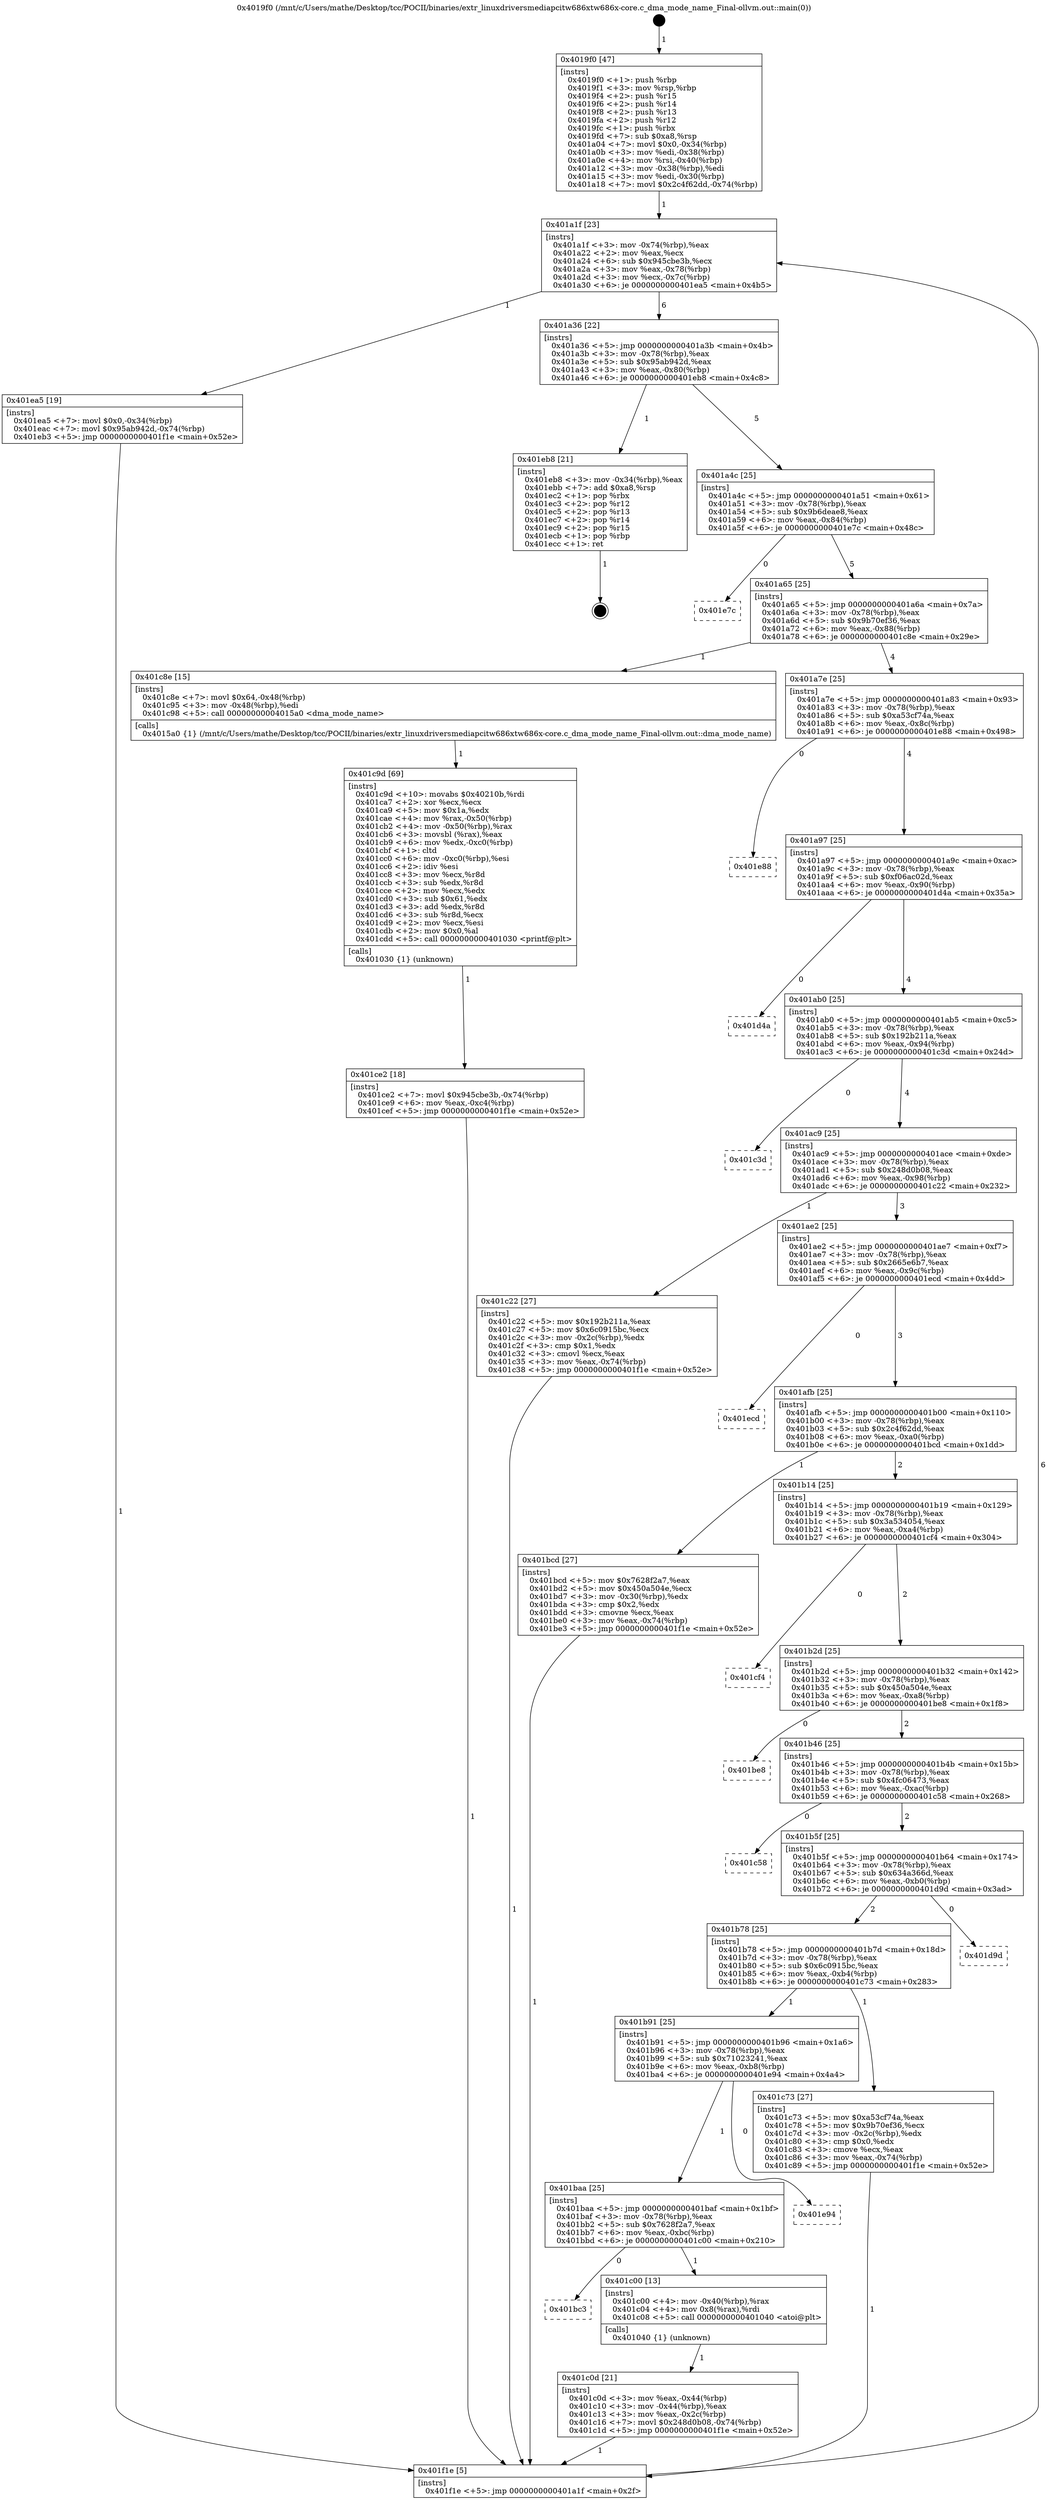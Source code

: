 digraph "0x4019f0" {
  label = "0x4019f0 (/mnt/c/Users/mathe/Desktop/tcc/POCII/binaries/extr_linuxdriversmediapcitw686xtw686x-core.c_dma_mode_name_Final-ollvm.out::main(0))"
  labelloc = "t"
  node[shape=record]

  Entry [label="",width=0.3,height=0.3,shape=circle,fillcolor=black,style=filled]
  "0x401a1f" [label="{
     0x401a1f [23]\l
     | [instrs]\l
     &nbsp;&nbsp;0x401a1f \<+3\>: mov -0x74(%rbp),%eax\l
     &nbsp;&nbsp;0x401a22 \<+2\>: mov %eax,%ecx\l
     &nbsp;&nbsp;0x401a24 \<+6\>: sub $0x945cbe3b,%ecx\l
     &nbsp;&nbsp;0x401a2a \<+3\>: mov %eax,-0x78(%rbp)\l
     &nbsp;&nbsp;0x401a2d \<+3\>: mov %ecx,-0x7c(%rbp)\l
     &nbsp;&nbsp;0x401a30 \<+6\>: je 0000000000401ea5 \<main+0x4b5\>\l
  }"]
  "0x401ea5" [label="{
     0x401ea5 [19]\l
     | [instrs]\l
     &nbsp;&nbsp;0x401ea5 \<+7\>: movl $0x0,-0x34(%rbp)\l
     &nbsp;&nbsp;0x401eac \<+7\>: movl $0x95ab942d,-0x74(%rbp)\l
     &nbsp;&nbsp;0x401eb3 \<+5\>: jmp 0000000000401f1e \<main+0x52e\>\l
  }"]
  "0x401a36" [label="{
     0x401a36 [22]\l
     | [instrs]\l
     &nbsp;&nbsp;0x401a36 \<+5\>: jmp 0000000000401a3b \<main+0x4b\>\l
     &nbsp;&nbsp;0x401a3b \<+3\>: mov -0x78(%rbp),%eax\l
     &nbsp;&nbsp;0x401a3e \<+5\>: sub $0x95ab942d,%eax\l
     &nbsp;&nbsp;0x401a43 \<+3\>: mov %eax,-0x80(%rbp)\l
     &nbsp;&nbsp;0x401a46 \<+6\>: je 0000000000401eb8 \<main+0x4c8\>\l
  }"]
  Exit [label="",width=0.3,height=0.3,shape=circle,fillcolor=black,style=filled,peripheries=2]
  "0x401eb8" [label="{
     0x401eb8 [21]\l
     | [instrs]\l
     &nbsp;&nbsp;0x401eb8 \<+3\>: mov -0x34(%rbp),%eax\l
     &nbsp;&nbsp;0x401ebb \<+7\>: add $0xa8,%rsp\l
     &nbsp;&nbsp;0x401ec2 \<+1\>: pop %rbx\l
     &nbsp;&nbsp;0x401ec3 \<+2\>: pop %r12\l
     &nbsp;&nbsp;0x401ec5 \<+2\>: pop %r13\l
     &nbsp;&nbsp;0x401ec7 \<+2\>: pop %r14\l
     &nbsp;&nbsp;0x401ec9 \<+2\>: pop %r15\l
     &nbsp;&nbsp;0x401ecb \<+1\>: pop %rbp\l
     &nbsp;&nbsp;0x401ecc \<+1\>: ret\l
  }"]
  "0x401a4c" [label="{
     0x401a4c [25]\l
     | [instrs]\l
     &nbsp;&nbsp;0x401a4c \<+5\>: jmp 0000000000401a51 \<main+0x61\>\l
     &nbsp;&nbsp;0x401a51 \<+3\>: mov -0x78(%rbp),%eax\l
     &nbsp;&nbsp;0x401a54 \<+5\>: sub $0x9b6deae8,%eax\l
     &nbsp;&nbsp;0x401a59 \<+6\>: mov %eax,-0x84(%rbp)\l
     &nbsp;&nbsp;0x401a5f \<+6\>: je 0000000000401e7c \<main+0x48c\>\l
  }"]
  "0x401ce2" [label="{
     0x401ce2 [18]\l
     | [instrs]\l
     &nbsp;&nbsp;0x401ce2 \<+7\>: movl $0x945cbe3b,-0x74(%rbp)\l
     &nbsp;&nbsp;0x401ce9 \<+6\>: mov %eax,-0xc4(%rbp)\l
     &nbsp;&nbsp;0x401cef \<+5\>: jmp 0000000000401f1e \<main+0x52e\>\l
  }"]
  "0x401e7c" [label="{
     0x401e7c\l
  }", style=dashed]
  "0x401a65" [label="{
     0x401a65 [25]\l
     | [instrs]\l
     &nbsp;&nbsp;0x401a65 \<+5\>: jmp 0000000000401a6a \<main+0x7a\>\l
     &nbsp;&nbsp;0x401a6a \<+3\>: mov -0x78(%rbp),%eax\l
     &nbsp;&nbsp;0x401a6d \<+5\>: sub $0x9b70ef36,%eax\l
     &nbsp;&nbsp;0x401a72 \<+6\>: mov %eax,-0x88(%rbp)\l
     &nbsp;&nbsp;0x401a78 \<+6\>: je 0000000000401c8e \<main+0x29e\>\l
  }"]
  "0x401c9d" [label="{
     0x401c9d [69]\l
     | [instrs]\l
     &nbsp;&nbsp;0x401c9d \<+10\>: movabs $0x40210b,%rdi\l
     &nbsp;&nbsp;0x401ca7 \<+2\>: xor %ecx,%ecx\l
     &nbsp;&nbsp;0x401ca9 \<+5\>: mov $0x1a,%edx\l
     &nbsp;&nbsp;0x401cae \<+4\>: mov %rax,-0x50(%rbp)\l
     &nbsp;&nbsp;0x401cb2 \<+4\>: mov -0x50(%rbp),%rax\l
     &nbsp;&nbsp;0x401cb6 \<+3\>: movsbl (%rax),%eax\l
     &nbsp;&nbsp;0x401cb9 \<+6\>: mov %edx,-0xc0(%rbp)\l
     &nbsp;&nbsp;0x401cbf \<+1\>: cltd\l
     &nbsp;&nbsp;0x401cc0 \<+6\>: mov -0xc0(%rbp),%esi\l
     &nbsp;&nbsp;0x401cc6 \<+2\>: idiv %esi\l
     &nbsp;&nbsp;0x401cc8 \<+3\>: mov %ecx,%r8d\l
     &nbsp;&nbsp;0x401ccb \<+3\>: sub %edx,%r8d\l
     &nbsp;&nbsp;0x401cce \<+2\>: mov %ecx,%edx\l
     &nbsp;&nbsp;0x401cd0 \<+3\>: sub $0x61,%edx\l
     &nbsp;&nbsp;0x401cd3 \<+3\>: add %edx,%r8d\l
     &nbsp;&nbsp;0x401cd6 \<+3\>: sub %r8d,%ecx\l
     &nbsp;&nbsp;0x401cd9 \<+2\>: mov %ecx,%esi\l
     &nbsp;&nbsp;0x401cdb \<+2\>: mov $0x0,%al\l
     &nbsp;&nbsp;0x401cdd \<+5\>: call 0000000000401030 \<printf@plt\>\l
     | [calls]\l
     &nbsp;&nbsp;0x401030 \{1\} (unknown)\l
  }"]
  "0x401c8e" [label="{
     0x401c8e [15]\l
     | [instrs]\l
     &nbsp;&nbsp;0x401c8e \<+7\>: movl $0x64,-0x48(%rbp)\l
     &nbsp;&nbsp;0x401c95 \<+3\>: mov -0x48(%rbp),%edi\l
     &nbsp;&nbsp;0x401c98 \<+5\>: call 00000000004015a0 \<dma_mode_name\>\l
     | [calls]\l
     &nbsp;&nbsp;0x4015a0 \{1\} (/mnt/c/Users/mathe/Desktop/tcc/POCII/binaries/extr_linuxdriversmediapcitw686xtw686x-core.c_dma_mode_name_Final-ollvm.out::dma_mode_name)\l
  }"]
  "0x401a7e" [label="{
     0x401a7e [25]\l
     | [instrs]\l
     &nbsp;&nbsp;0x401a7e \<+5\>: jmp 0000000000401a83 \<main+0x93\>\l
     &nbsp;&nbsp;0x401a83 \<+3\>: mov -0x78(%rbp),%eax\l
     &nbsp;&nbsp;0x401a86 \<+5\>: sub $0xa53cf74a,%eax\l
     &nbsp;&nbsp;0x401a8b \<+6\>: mov %eax,-0x8c(%rbp)\l
     &nbsp;&nbsp;0x401a91 \<+6\>: je 0000000000401e88 \<main+0x498\>\l
  }"]
  "0x401c0d" [label="{
     0x401c0d [21]\l
     | [instrs]\l
     &nbsp;&nbsp;0x401c0d \<+3\>: mov %eax,-0x44(%rbp)\l
     &nbsp;&nbsp;0x401c10 \<+3\>: mov -0x44(%rbp),%eax\l
     &nbsp;&nbsp;0x401c13 \<+3\>: mov %eax,-0x2c(%rbp)\l
     &nbsp;&nbsp;0x401c16 \<+7\>: movl $0x248d0b08,-0x74(%rbp)\l
     &nbsp;&nbsp;0x401c1d \<+5\>: jmp 0000000000401f1e \<main+0x52e\>\l
  }"]
  "0x401e88" [label="{
     0x401e88\l
  }", style=dashed]
  "0x401a97" [label="{
     0x401a97 [25]\l
     | [instrs]\l
     &nbsp;&nbsp;0x401a97 \<+5\>: jmp 0000000000401a9c \<main+0xac\>\l
     &nbsp;&nbsp;0x401a9c \<+3\>: mov -0x78(%rbp),%eax\l
     &nbsp;&nbsp;0x401a9f \<+5\>: sub $0xf06ac02d,%eax\l
     &nbsp;&nbsp;0x401aa4 \<+6\>: mov %eax,-0x90(%rbp)\l
     &nbsp;&nbsp;0x401aaa \<+6\>: je 0000000000401d4a \<main+0x35a\>\l
  }"]
  "0x401bc3" [label="{
     0x401bc3\l
  }", style=dashed]
  "0x401d4a" [label="{
     0x401d4a\l
  }", style=dashed]
  "0x401ab0" [label="{
     0x401ab0 [25]\l
     | [instrs]\l
     &nbsp;&nbsp;0x401ab0 \<+5\>: jmp 0000000000401ab5 \<main+0xc5\>\l
     &nbsp;&nbsp;0x401ab5 \<+3\>: mov -0x78(%rbp),%eax\l
     &nbsp;&nbsp;0x401ab8 \<+5\>: sub $0x192b211a,%eax\l
     &nbsp;&nbsp;0x401abd \<+6\>: mov %eax,-0x94(%rbp)\l
     &nbsp;&nbsp;0x401ac3 \<+6\>: je 0000000000401c3d \<main+0x24d\>\l
  }"]
  "0x401c00" [label="{
     0x401c00 [13]\l
     | [instrs]\l
     &nbsp;&nbsp;0x401c00 \<+4\>: mov -0x40(%rbp),%rax\l
     &nbsp;&nbsp;0x401c04 \<+4\>: mov 0x8(%rax),%rdi\l
     &nbsp;&nbsp;0x401c08 \<+5\>: call 0000000000401040 \<atoi@plt\>\l
     | [calls]\l
     &nbsp;&nbsp;0x401040 \{1\} (unknown)\l
  }"]
  "0x401c3d" [label="{
     0x401c3d\l
  }", style=dashed]
  "0x401ac9" [label="{
     0x401ac9 [25]\l
     | [instrs]\l
     &nbsp;&nbsp;0x401ac9 \<+5\>: jmp 0000000000401ace \<main+0xde\>\l
     &nbsp;&nbsp;0x401ace \<+3\>: mov -0x78(%rbp),%eax\l
     &nbsp;&nbsp;0x401ad1 \<+5\>: sub $0x248d0b08,%eax\l
     &nbsp;&nbsp;0x401ad6 \<+6\>: mov %eax,-0x98(%rbp)\l
     &nbsp;&nbsp;0x401adc \<+6\>: je 0000000000401c22 \<main+0x232\>\l
  }"]
  "0x401baa" [label="{
     0x401baa [25]\l
     | [instrs]\l
     &nbsp;&nbsp;0x401baa \<+5\>: jmp 0000000000401baf \<main+0x1bf\>\l
     &nbsp;&nbsp;0x401baf \<+3\>: mov -0x78(%rbp),%eax\l
     &nbsp;&nbsp;0x401bb2 \<+5\>: sub $0x7628f2a7,%eax\l
     &nbsp;&nbsp;0x401bb7 \<+6\>: mov %eax,-0xbc(%rbp)\l
     &nbsp;&nbsp;0x401bbd \<+6\>: je 0000000000401c00 \<main+0x210\>\l
  }"]
  "0x401c22" [label="{
     0x401c22 [27]\l
     | [instrs]\l
     &nbsp;&nbsp;0x401c22 \<+5\>: mov $0x192b211a,%eax\l
     &nbsp;&nbsp;0x401c27 \<+5\>: mov $0x6c0915bc,%ecx\l
     &nbsp;&nbsp;0x401c2c \<+3\>: mov -0x2c(%rbp),%edx\l
     &nbsp;&nbsp;0x401c2f \<+3\>: cmp $0x1,%edx\l
     &nbsp;&nbsp;0x401c32 \<+3\>: cmovl %ecx,%eax\l
     &nbsp;&nbsp;0x401c35 \<+3\>: mov %eax,-0x74(%rbp)\l
     &nbsp;&nbsp;0x401c38 \<+5\>: jmp 0000000000401f1e \<main+0x52e\>\l
  }"]
  "0x401ae2" [label="{
     0x401ae2 [25]\l
     | [instrs]\l
     &nbsp;&nbsp;0x401ae2 \<+5\>: jmp 0000000000401ae7 \<main+0xf7\>\l
     &nbsp;&nbsp;0x401ae7 \<+3\>: mov -0x78(%rbp),%eax\l
     &nbsp;&nbsp;0x401aea \<+5\>: sub $0x2665e6b7,%eax\l
     &nbsp;&nbsp;0x401aef \<+6\>: mov %eax,-0x9c(%rbp)\l
     &nbsp;&nbsp;0x401af5 \<+6\>: je 0000000000401ecd \<main+0x4dd\>\l
  }"]
  "0x401e94" [label="{
     0x401e94\l
  }", style=dashed]
  "0x401ecd" [label="{
     0x401ecd\l
  }", style=dashed]
  "0x401afb" [label="{
     0x401afb [25]\l
     | [instrs]\l
     &nbsp;&nbsp;0x401afb \<+5\>: jmp 0000000000401b00 \<main+0x110\>\l
     &nbsp;&nbsp;0x401b00 \<+3\>: mov -0x78(%rbp),%eax\l
     &nbsp;&nbsp;0x401b03 \<+5\>: sub $0x2c4f62dd,%eax\l
     &nbsp;&nbsp;0x401b08 \<+6\>: mov %eax,-0xa0(%rbp)\l
     &nbsp;&nbsp;0x401b0e \<+6\>: je 0000000000401bcd \<main+0x1dd\>\l
  }"]
  "0x401b91" [label="{
     0x401b91 [25]\l
     | [instrs]\l
     &nbsp;&nbsp;0x401b91 \<+5\>: jmp 0000000000401b96 \<main+0x1a6\>\l
     &nbsp;&nbsp;0x401b96 \<+3\>: mov -0x78(%rbp),%eax\l
     &nbsp;&nbsp;0x401b99 \<+5\>: sub $0x71023241,%eax\l
     &nbsp;&nbsp;0x401b9e \<+6\>: mov %eax,-0xb8(%rbp)\l
     &nbsp;&nbsp;0x401ba4 \<+6\>: je 0000000000401e94 \<main+0x4a4\>\l
  }"]
  "0x401bcd" [label="{
     0x401bcd [27]\l
     | [instrs]\l
     &nbsp;&nbsp;0x401bcd \<+5\>: mov $0x7628f2a7,%eax\l
     &nbsp;&nbsp;0x401bd2 \<+5\>: mov $0x450a504e,%ecx\l
     &nbsp;&nbsp;0x401bd7 \<+3\>: mov -0x30(%rbp),%edx\l
     &nbsp;&nbsp;0x401bda \<+3\>: cmp $0x2,%edx\l
     &nbsp;&nbsp;0x401bdd \<+3\>: cmovne %ecx,%eax\l
     &nbsp;&nbsp;0x401be0 \<+3\>: mov %eax,-0x74(%rbp)\l
     &nbsp;&nbsp;0x401be3 \<+5\>: jmp 0000000000401f1e \<main+0x52e\>\l
  }"]
  "0x401b14" [label="{
     0x401b14 [25]\l
     | [instrs]\l
     &nbsp;&nbsp;0x401b14 \<+5\>: jmp 0000000000401b19 \<main+0x129\>\l
     &nbsp;&nbsp;0x401b19 \<+3\>: mov -0x78(%rbp),%eax\l
     &nbsp;&nbsp;0x401b1c \<+5\>: sub $0x3a534054,%eax\l
     &nbsp;&nbsp;0x401b21 \<+6\>: mov %eax,-0xa4(%rbp)\l
     &nbsp;&nbsp;0x401b27 \<+6\>: je 0000000000401cf4 \<main+0x304\>\l
  }"]
  "0x401f1e" [label="{
     0x401f1e [5]\l
     | [instrs]\l
     &nbsp;&nbsp;0x401f1e \<+5\>: jmp 0000000000401a1f \<main+0x2f\>\l
  }"]
  "0x4019f0" [label="{
     0x4019f0 [47]\l
     | [instrs]\l
     &nbsp;&nbsp;0x4019f0 \<+1\>: push %rbp\l
     &nbsp;&nbsp;0x4019f1 \<+3\>: mov %rsp,%rbp\l
     &nbsp;&nbsp;0x4019f4 \<+2\>: push %r15\l
     &nbsp;&nbsp;0x4019f6 \<+2\>: push %r14\l
     &nbsp;&nbsp;0x4019f8 \<+2\>: push %r13\l
     &nbsp;&nbsp;0x4019fa \<+2\>: push %r12\l
     &nbsp;&nbsp;0x4019fc \<+1\>: push %rbx\l
     &nbsp;&nbsp;0x4019fd \<+7\>: sub $0xa8,%rsp\l
     &nbsp;&nbsp;0x401a04 \<+7\>: movl $0x0,-0x34(%rbp)\l
     &nbsp;&nbsp;0x401a0b \<+3\>: mov %edi,-0x38(%rbp)\l
     &nbsp;&nbsp;0x401a0e \<+4\>: mov %rsi,-0x40(%rbp)\l
     &nbsp;&nbsp;0x401a12 \<+3\>: mov -0x38(%rbp),%edi\l
     &nbsp;&nbsp;0x401a15 \<+3\>: mov %edi,-0x30(%rbp)\l
     &nbsp;&nbsp;0x401a18 \<+7\>: movl $0x2c4f62dd,-0x74(%rbp)\l
  }"]
  "0x401c73" [label="{
     0x401c73 [27]\l
     | [instrs]\l
     &nbsp;&nbsp;0x401c73 \<+5\>: mov $0xa53cf74a,%eax\l
     &nbsp;&nbsp;0x401c78 \<+5\>: mov $0x9b70ef36,%ecx\l
     &nbsp;&nbsp;0x401c7d \<+3\>: mov -0x2c(%rbp),%edx\l
     &nbsp;&nbsp;0x401c80 \<+3\>: cmp $0x0,%edx\l
     &nbsp;&nbsp;0x401c83 \<+3\>: cmove %ecx,%eax\l
     &nbsp;&nbsp;0x401c86 \<+3\>: mov %eax,-0x74(%rbp)\l
     &nbsp;&nbsp;0x401c89 \<+5\>: jmp 0000000000401f1e \<main+0x52e\>\l
  }"]
  "0x401cf4" [label="{
     0x401cf4\l
  }", style=dashed]
  "0x401b2d" [label="{
     0x401b2d [25]\l
     | [instrs]\l
     &nbsp;&nbsp;0x401b2d \<+5\>: jmp 0000000000401b32 \<main+0x142\>\l
     &nbsp;&nbsp;0x401b32 \<+3\>: mov -0x78(%rbp),%eax\l
     &nbsp;&nbsp;0x401b35 \<+5\>: sub $0x450a504e,%eax\l
     &nbsp;&nbsp;0x401b3a \<+6\>: mov %eax,-0xa8(%rbp)\l
     &nbsp;&nbsp;0x401b40 \<+6\>: je 0000000000401be8 \<main+0x1f8\>\l
  }"]
  "0x401b78" [label="{
     0x401b78 [25]\l
     | [instrs]\l
     &nbsp;&nbsp;0x401b78 \<+5\>: jmp 0000000000401b7d \<main+0x18d\>\l
     &nbsp;&nbsp;0x401b7d \<+3\>: mov -0x78(%rbp),%eax\l
     &nbsp;&nbsp;0x401b80 \<+5\>: sub $0x6c0915bc,%eax\l
     &nbsp;&nbsp;0x401b85 \<+6\>: mov %eax,-0xb4(%rbp)\l
     &nbsp;&nbsp;0x401b8b \<+6\>: je 0000000000401c73 \<main+0x283\>\l
  }"]
  "0x401be8" [label="{
     0x401be8\l
  }", style=dashed]
  "0x401b46" [label="{
     0x401b46 [25]\l
     | [instrs]\l
     &nbsp;&nbsp;0x401b46 \<+5\>: jmp 0000000000401b4b \<main+0x15b\>\l
     &nbsp;&nbsp;0x401b4b \<+3\>: mov -0x78(%rbp),%eax\l
     &nbsp;&nbsp;0x401b4e \<+5\>: sub $0x4fc06473,%eax\l
     &nbsp;&nbsp;0x401b53 \<+6\>: mov %eax,-0xac(%rbp)\l
     &nbsp;&nbsp;0x401b59 \<+6\>: je 0000000000401c58 \<main+0x268\>\l
  }"]
  "0x401d9d" [label="{
     0x401d9d\l
  }", style=dashed]
  "0x401c58" [label="{
     0x401c58\l
  }", style=dashed]
  "0x401b5f" [label="{
     0x401b5f [25]\l
     | [instrs]\l
     &nbsp;&nbsp;0x401b5f \<+5\>: jmp 0000000000401b64 \<main+0x174\>\l
     &nbsp;&nbsp;0x401b64 \<+3\>: mov -0x78(%rbp),%eax\l
     &nbsp;&nbsp;0x401b67 \<+5\>: sub $0x634a366d,%eax\l
     &nbsp;&nbsp;0x401b6c \<+6\>: mov %eax,-0xb0(%rbp)\l
     &nbsp;&nbsp;0x401b72 \<+6\>: je 0000000000401d9d \<main+0x3ad\>\l
  }"]
  Entry -> "0x4019f0" [label=" 1"]
  "0x401a1f" -> "0x401ea5" [label=" 1"]
  "0x401a1f" -> "0x401a36" [label=" 6"]
  "0x401eb8" -> Exit [label=" 1"]
  "0x401a36" -> "0x401eb8" [label=" 1"]
  "0x401a36" -> "0x401a4c" [label=" 5"]
  "0x401ea5" -> "0x401f1e" [label=" 1"]
  "0x401a4c" -> "0x401e7c" [label=" 0"]
  "0x401a4c" -> "0x401a65" [label=" 5"]
  "0x401ce2" -> "0x401f1e" [label=" 1"]
  "0x401a65" -> "0x401c8e" [label=" 1"]
  "0x401a65" -> "0x401a7e" [label=" 4"]
  "0x401c9d" -> "0x401ce2" [label=" 1"]
  "0x401a7e" -> "0x401e88" [label=" 0"]
  "0x401a7e" -> "0x401a97" [label=" 4"]
  "0x401c8e" -> "0x401c9d" [label=" 1"]
  "0x401a97" -> "0x401d4a" [label=" 0"]
  "0x401a97" -> "0x401ab0" [label=" 4"]
  "0x401c73" -> "0x401f1e" [label=" 1"]
  "0x401ab0" -> "0x401c3d" [label=" 0"]
  "0x401ab0" -> "0x401ac9" [label=" 4"]
  "0x401c22" -> "0x401f1e" [label=" 1"]
  "0x401ac9" -> "0x401c22" [label=" 1"]
  "0x401ac9" -> "0x401ae2" [label=" 3"]
  "0x401c00" -> "0x401c0d" [label=" 1"]
  "0x401ae2" -> "0x401ecd" [label=" 0"]
  "0x401ae2" -> "0x401afb" [label=" 3"]
  "0x401baa" -> "0x401bc3" [label=" 0"]
  "0x401afb" -> "0x401bcd" [label=" 1"]
  "0x401afb" -> "0x401b14" [label=" 2"]
  "0x401bcd" -> "0x401f1e" [label=" 1"]
  "0x4019f0" -> "0x401a1f" [label=" 1"]
  "0x401f1e" -> "0x401a1f" [label=" 6"]
  "0x401c0d" -> "0x401f1e" [label=" 1"]
  "0x401b14" -> "0x401cf4" [label=" 0"]
  "0x401b14" -> "0x401b2d" [label=" 2"]
  "0x401b91" -> "0x401baa" [label=" 1"]
  "0x401b2d" -> "0x401be8" [label=" 0"]
  "0x401b2d" -> "0x401b46" [label=" 2"]
  "0x401baa" -> "0x401c00" [label=" 1"]
  "0x401b46" -> "0x401c58" [label=" 0"]
  "0x401b46" -> "0x401b5f" [label=" 2"]
  "0x401b78" -> "0x401b91" [label=" 1"]
  "0x401b5f" -> "0x401d9d" [label=" 0"]
  "0x401b5f" -> "0x401b78" [label=" 2"]
  "0x401b91" -> "0x401e94" [label=" 0"]
  "0x401b78" -> "0x401c73" [label=" 1"]
}
